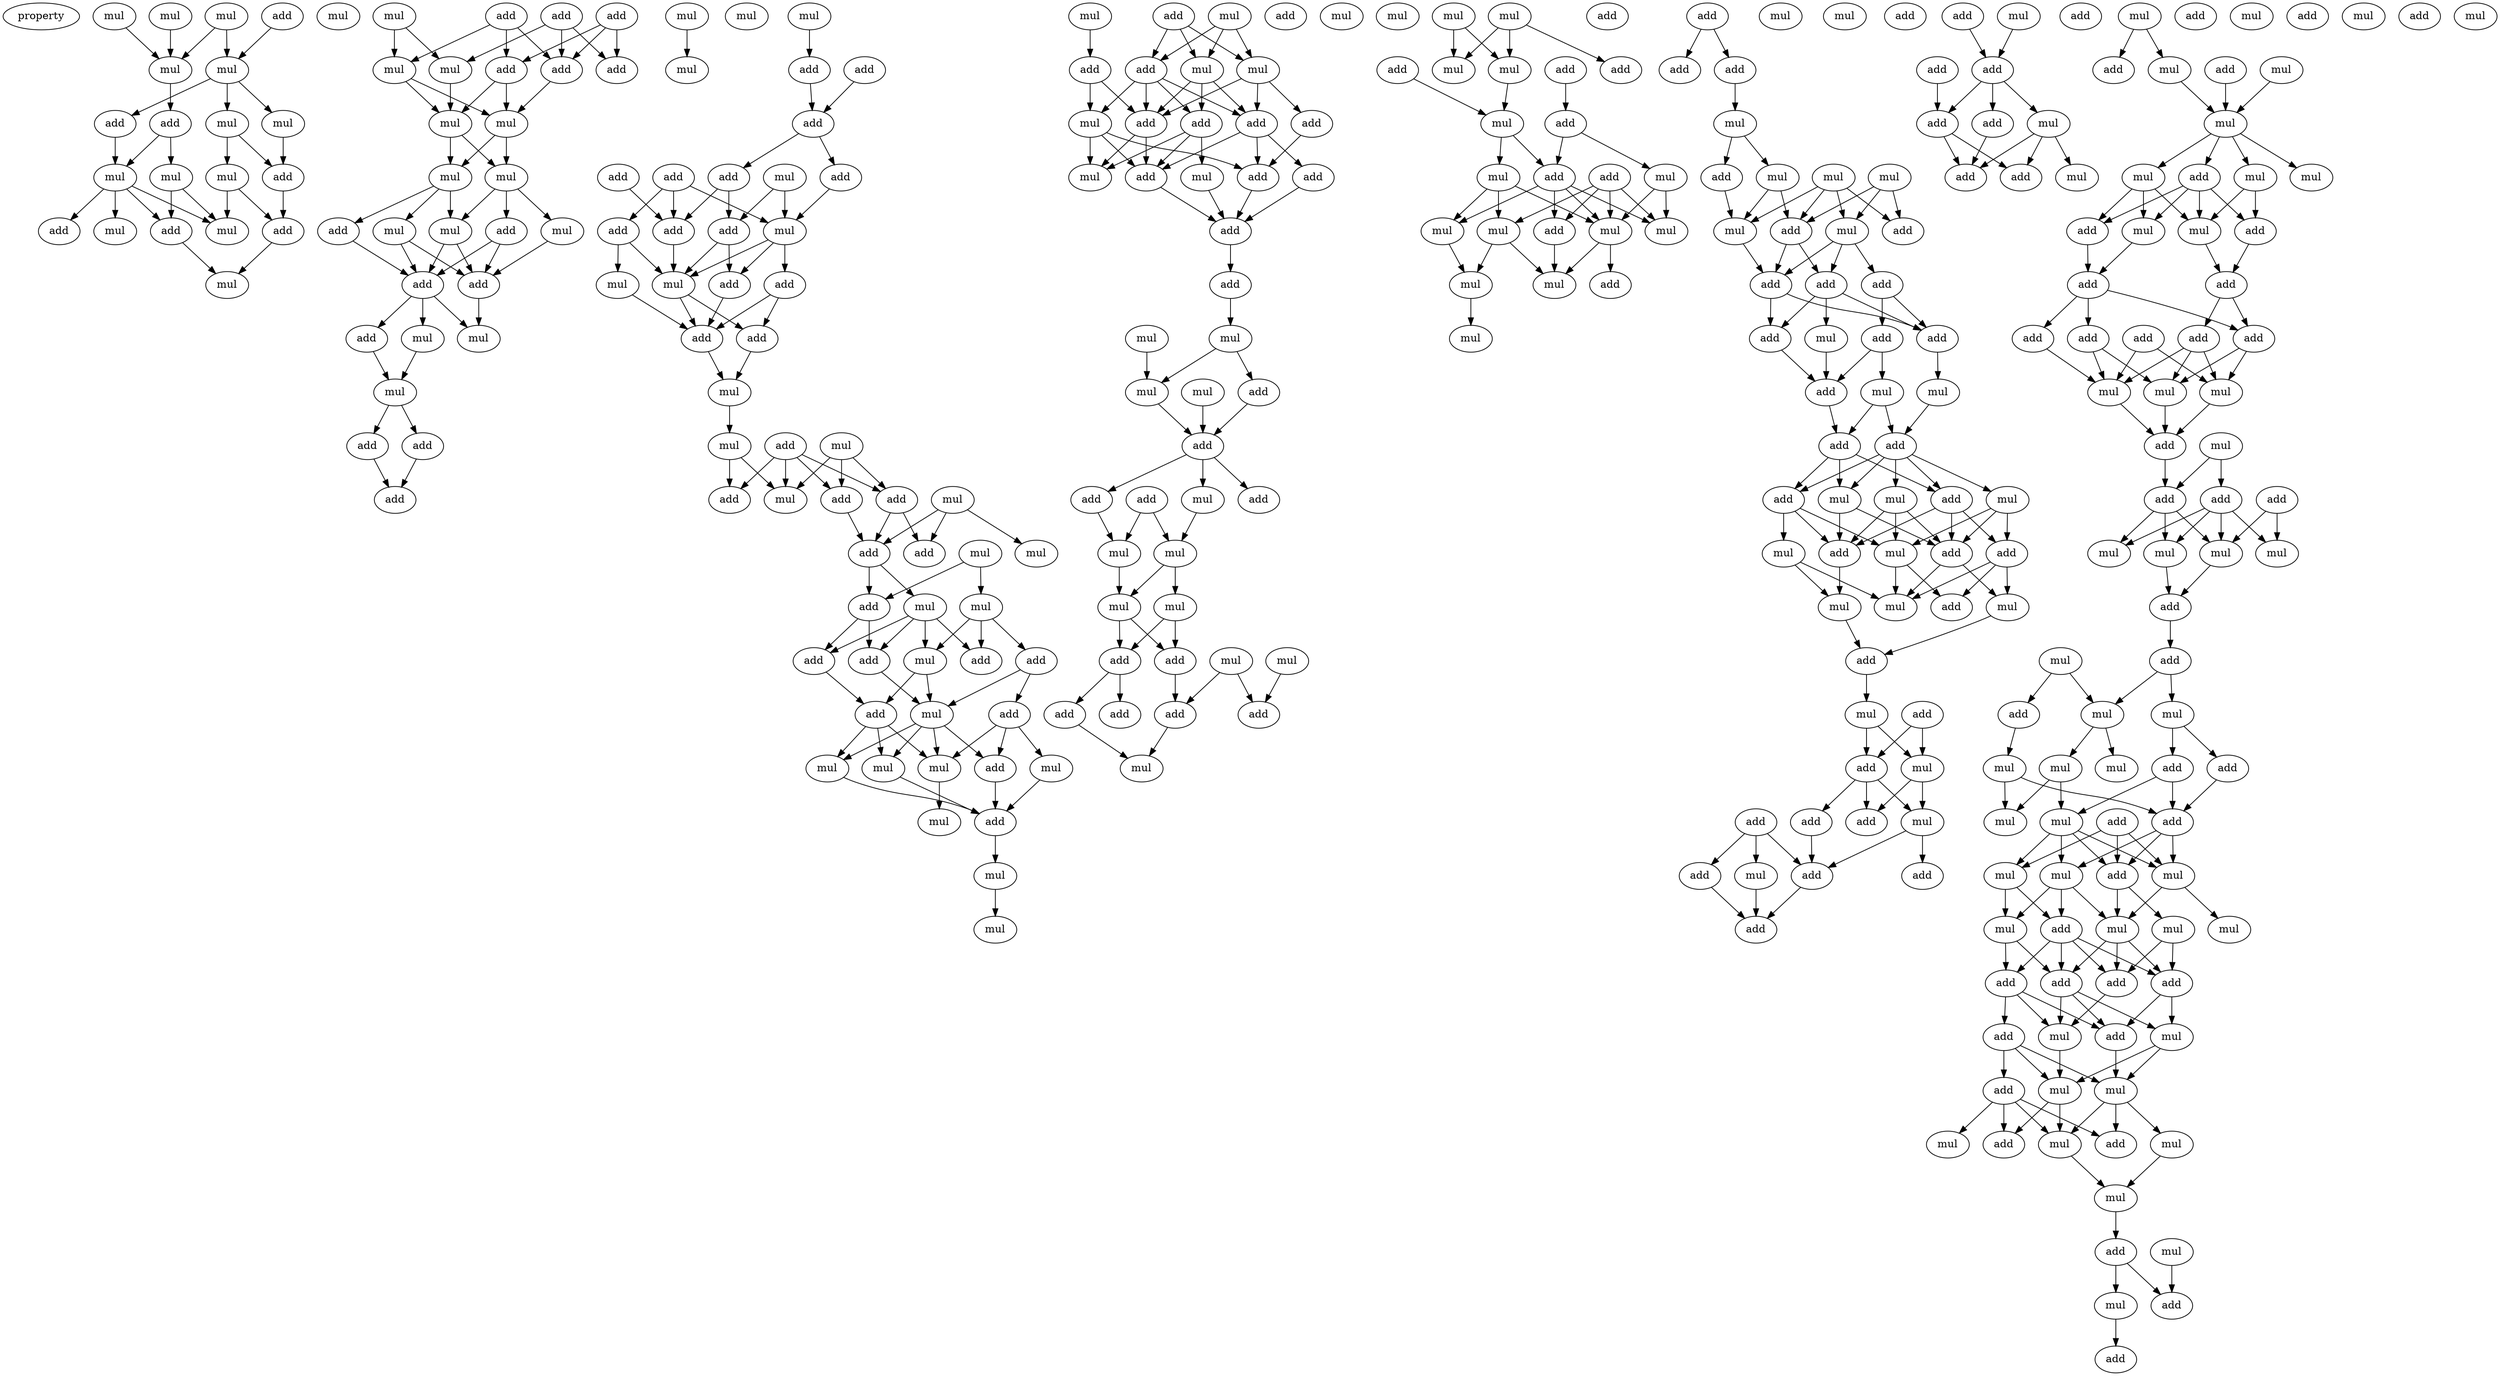 digraph {
    node [fontcolor=black]
    property [mul=2,lf=1.9]
    0 [ label = mul ];
    1 [ label = mul ];
    2 [ label = add ];
    3 [ label = mul ];
    4 [ label = mul ];
    5 [ label = mul ];
    6 [ label = mul ];
    7 [ label = add ];
    8 [ label = mul ];
    9 [ label = mul ];
    10 [ label = add ];
    11 [ label = mul ];
    12 [ label = add ];
    13 [ label = mul ];
    14 [ label = mul ];
    15 [ label = mul ];
    16 [ label = add ];
    17 [ label = add ];
    18 [ label = add ];
    19 [ label = mul ];
    20 [ label = mul ];
    21 [ label = add ];
    22 [ label = mul ];
    23 [ label = add ];
    24 [ label = add ];
    25 [ label = mul ];
    26 [ label = add ];
    27 [ label = add ];
    28 [ label = mul ];
    29 [ label = add ];
    30 [ label = mul ];
    31 [ label = mul ];
    32 [ label = mul ];
    33 [ label = mul ];
    34 [ label = add ];
    35 [ label = add ];
    36 [ label = mul ];
    37 [ label = mul ];
    38 [ label = mul ];
    39 [ label = add ];
    40 [ label = add ];
    41 [ label = add ];
    42 [ label = mul ];
    43 [ label = mul ];
    44 [ label = mul ];
    45 [ label = add ];
    46 [ label = add ];
    47 [ label = add ];
    48 [ label = mul ];
    49 [ label = mul ];
    50 [ label = mul ];
    51 [ label = mul ];
    52 [ label = add ];
    53 [ label = add ];
    54 [ label = add ];
    55 [ label = add ];
    56 [ label = add ];
    57 [ label = add ];
    58 [ label = add ];
    59 [ label = mul ];
    60 [ label = mul ];
    61 [ label = add ];
    62 [ label = add ];
    63 [ label = add ];
    64 [ label = mul ];
    65 [ label = add ];
    66 [ label = add ];
    67 [ label = mul ];
    68 [ label = add ];
    69 [ label = add ];
    70 [ label = mul ];
    71 [ label = mul ];
    72 [ label = add ];
    73 [ label = mul ];
    74 [ label = add ];
    75 [ label = add ];
    76 [ label = mul ];
    77 [ label = add ];
    78 [ label = mul ];
    79 [ label = mul ];
    80 [ label = add ];
    81 [ label = add ];
    82 [ label = mul ];
    83 [ label = mul ];
    84 [ label = add ];
    85 [ label = mul ];
    86 [ label = add ];
    87 [ label = add ];
    88 [ label = add ];
    89 [ label = add ];
    90 [ label = mul ];
    91 [ label = add ];
    92 [ label = add ];
    93 [ label = mul ];
    94 [ label = mul ];
    95 [ label = mul ];
    96 [ label = add ];
    97 [ label = mul ];
    98 [ label = mul ];
    99 [ label = mul ];
    100 [ label = add ];
    101 [ label = mul ];
    102 [ label = mul ];
    103 [ label = add ];
    104 [ label = mul ];
    105 [ label = mul ];
    106 [ label = mul ];
    107 [ label = add ];
    108 [ label = mul ];
    109 [ label = add ];
    110 [ label = add ];
    111 [ label = mul ];
    112 [ label = add ];
    113 [ label = add ];
    114 [ label = add ];
    115 [ label = mul ];
    116 [ label = add ];
    117 [ label = add ];
    118 [ label = mul ];
    119 [ label = add ];
    120 [ label = add ];
    121 [ label = add ];
    122 [ label = add ];
    123 [ label = mul ];
    124 [ label = mul ];
    125 [ label = mul ];
    126 [ label = mul ];
    127 [ label = mul ];
    128 [ label = mul ];
    129 [ label = add ];
    130 [ label = add ];
    131 [ label = add ];
    132 [ label = add ];
    133 [ label = add ];
    134 [ label = mul ];
    135 [ label = mul ];
    136 [ label = mul ];
    137 [ label = mul ];
    138 [ label = mul ];
    139 [ label = add ];
    140 [ label = mul ];
    141 [ label = mul ];
    142 [ label = add ];
    143 [ label = add ];
    144 [ label = add ];
    145 [ label = add ];
    146 [ label = add ];
    147 [ label = mul ];
    148 [ label = mul ];
    149 [ label = mul ];
    150 [ label = mul ];
    151 [ label = add ];
    152 [ label = add ];
    153 [ label = mul ];
    154 [ label = add ];
    155 [ label = add ];
    156 [ label = mul ];
    157 [ label = add ];
    158 [ label = add ];
    159 [ label = add ];
    160 [ label = mul ];
    161 [ label = mul ];
    162 [ label = mul ];
    163 [ label = add ];
    164 [ label = mul ];
    165 [ label = mul ];
    166 [ label = mul ];
    167 [ label = add ];
    168 [ label = add ];
    169 [ label = mul ];
    170 [ label = mul ];
    171 [ label = mul ];
    172 [ label = add ];
    173 [ label = add ];
    174 [ label = mul ];
    175 [ label = mul ];
    176 [ label = mul ];
    177 [ label = mul ];
    178 [ label = add ];
    179 [ label = mul ];
    180 [ label = add ];
    181 [ label = add ];
    182 [ label = mul ];
    183 [ label = add ];
    184 [ label = add ];
    185 [ label = add ];
    186 [ label = add ];
    187 [ label = add ];
    188 [ label = add ];
    189 [ label = mul ];
    190 [ label = mul ];
    191 [ label = mul ];
    192 [ label = add ];
    193 [ label = add ];
    194 [ label = add ];
    195 [ label = add ];
    196 [ label = mul ];
    197 [ label = mul ];
    198 [ label = mul ];
    199 [ label = add ];
    200 [ label = add ];
    201 [ label = mul ];
    202 [ label = add ];
    203 [ label = add ];
    204 [ label = mul ];
    205 [ label = mul ];
    206 [ label = mul ];
    207 [ label = add ];
    208 [ label = mul ];
    209 [ label = mul ];
    210 [ label = add ];
    211 [ label = mul ];
    212 [ label = add ];
    213 [ label = add ];
    214 [ label = mul ];
    215 [ label = add ];
    216 [ label = mul ];
    217 [ label = add ];
    218 [ label = add ];
    219 [ label = mul ];
    220 [ label = add ];
    221 [ label = mul ];
    222 [ label = add ];
    223 [ label = add ];
    224 [ label = add ];
    225 [ label = add ];
    226 [ label = add ];
    227 [ label = mul ];
    228 [ label = add ];
    229 [ label = add ];
    230 [ label = add ];
    231 [ label = add ];
    232 [ label = mul ];
    233 [ label = add ];
    234 [ label = mul ];
    235 [ label = add ];
    236 [ label = add ];
    237 [ label = mul ];
    238 [ label = add ];
    239 [ label = mul ];
    240 [ label = add ];
    241 [ label = mul ];
    242 [ label = add ];
    243 [ label = mul ];
    244 [ label = add ];
    245 [ label = mul ];
    246 [ label = mul ];
    247 [ label = mul ];
    248 [ label = mul ];
    249 [ label = mul ];
    250 [ label = add ];
    251 [ label = add ];
    252 [ label = add ];
    253 [ label = add ];
    254 [ label = add ];
    255 [ label = add ];
    256 [ label = add ];
    257 [ label = add ];
    258 [ label = add ];
    259 [ label = mul ];
    260 [ label = mul ];
    261 [ label = mul ];
    262 [ label = mul ];
    263 [ label = add ];
    264 [ label = add ];
    265 [ label = add ];
    266 [ label = add ];
    267 [ label = mul ];
    268 [ label = mul ];
    269 [ label = mul ];
    270 [ label = mul ];
    271 [ label = add ];
    272 [ label = add ];
    273 [ label = mul ];
    274 [ label = mul ];
    275 [ label = mul ];
    276 [ label = mul ];
    277 [ label = add ];
    278 [ label = mul ];
    279 [ label = mul ];
    280 [ label = add ];
    281 [ label = add ];
    282 [ label = mul ];
    283 [ label = mul ];
    284 [ label = add ];
    285 [ label = mul ];
    286 [ label = add ];
    287 [ label = mul ];
    288 [ label = mul ];
    289 [ label = mul ];
    290 [ label = add ];
    291 [ label = mul ];
    292 [ label = add ];
    293 [ label = mul ];
    294 [ label = mul ];
    295 [ label = mul ];
    296 [ label = add ];
    297 [ label = add ];
    298 [ label = add ];
    299 [ label = add ];
    300 [ label = mul ];
    301 [ label = mul ];
    302 [ label = add ];
    303 [ label = add ];
    304 [ label = mul ];
    305 [ label = add ];
    306 [ label = mul ];
    307 [ label = mul ];
    308 [ label = mul ];
    309 [ label = mul ];
    310 [ label = add ];
    311 [ label = add ];
    312 [ label = mul ];
    313 [ label = add ];
    314 [ label = mul ];
    315 [ label = mul ];
    316 [ label = add ];
    317 [ label = add ];
    318 [ label = mul ];
    319 [ label = add ];
    320 [ label = mul ];
    321 [ label = add ];
    0 -> 6 [ name = 0 ];
    1 -> 5 [ name = 1 ];
    1 -> 6 [ name = 2 ];
    2 -> 5 [ name = 3 ];
    3 -> 6 [ name = 4 ];
    5 -> 7 [ name = 5 ];
    5 -> 8 [ name = 6 ];
    5 -> 9 [ name = 7 ];
    6 -> 10 [ name = 8 ];
    7 -> 13 [ name = 9 ];
    8 -> 12 [ name = 10 ];
    8 -> 14 [ name = 11 ];
    9 -> 12 [ name = 12 ];
    10 -> 11 [ name = 13 ];
    10 -> 13 [ name = 14 ];
    11 -> 17 [ name = 15 ];
    11 -> 19 [ name = 16 ];
    12 -> 16 [ name = 17 ];
    13 -> 15 [ name = 18 ];
    13 -> 17 [ name = 19 ];
    13 -> 18 [ name = 20 ];
    13 -> 19 [ name = 21 ];
    14 -> 16 [ name = 22 ];
    14 -> 19 [ name = 23 ];
    16 -> 20 [ name = 24 ];
    17 -> 20 [ name = 25 ];
    21 -> 27 [ name = 26 ];
    21 -> 28 [ name = 27 ];
    21 -> 29 [ name = 28 ];
    22 -> 25 [ name = 29 ];
    22 -> 28 [ name = 30 ];
    23 -> 25 [ name = 31 ];
    23 -> 26 [ name = 32 ];
    23 -> 27 [ name = 33 ];
    24 -> 26 [ name = 34 ];
    24 -> 27 [ name = 35 ];
    24 -> 29 [ name = 36 ];
    25 -> 30 [ name = 37 ];
    27 -> 31 [ name = 38 ];
    28 -> 30 [ name = 39 ];
    28 -> 31 [ name = 40 ];
    29 -> 30 [ name = 41 ];
    29 -> 31 [ name = 42 ];
    30 -> 32 [ name = 43 ];
    30 -> 33 [ name = 44 ];
    31 -> 32 [ name = 45 ];
    31 -> 33 [ name = 46 ];
    32 -> 34 [ name = 47 ];
    32 -> 36 [ name = 48 ];
    32 -> 38 [ name = 49 ];
    33 -> 35 [ name = 50 ];
    33 -> 37 [ name = 51 ];
    33 -> 38 [ name = 52 ];
    34 -> 40 [ name = 53 ];
    35 -> 39 [ name = 54 ];
    35 -> 40 [ name = 55 ];
    36 -> 39 [ name = 56 ];
    36 -> 40 [ name = 57 ];
    37 -> 39 [ name = 58 ];
    38 -> 39 [ name = 59 ];
    38 -> 40 [ name = 60 ];
    39 -> 43 [ name = 61 ];
    40 -> 41 [ name = 62 ];
    40 -> 42 [ name = 63 ];
    40 -> 43 [ name = 64 ];
    41 -> 44 [ name = 65 ];
    42 -> 44 [ name = 66 ];
    44 -> 45 [ name = 67 ];
    44 -> 46 [ name = 68 ];
    45 -> 47 [ name = 69 ];
    46 -> 47 [ name = 70 ];
    48 -> 49 [ name = 71 ];
    51 -> 53 [ name = 72 ];
    52 -> 54 [ name = 73 ];
    53 -> 54 [ name = 74 ];
    54 -> 57 [ name = 75 ];
    54 -> 58 [ name = 76 ];
    55 -> 60 [ name = 77 ];
    55 -> 62 [ name = 78 ];
    55 -> 63 [ name = 79 ];
    56 -> 63 [ name = 80 ];
    57 -> 60 [ name = 81 ];
    58 -> 61 [ name = 82 ];
    58 -> 63 [ name = 83 ];
    59 -> 60 [ name = 84 ];
    59 -> 61 [ name = 85 ];
    60 -> 64 [ name = 86 ];
    60 -> 65 [ name = 87 ];
    60 -> 66 [ name = 88 ];
    61 -> 64 [ name = 89 ];
    61 -> 65 [ name = 90 ];
    62 -> 64 [ name = 91 ];
    62 -> 67 [ name = 92 ];
    63 -> 64 [ name = 93 ];
    64 -> 68 [ name = 94 ];
    64 -> 69 [ name = 95 ];
    65 -> 68 [ name = 96 ];
    66 -> 68 [ name = 97 ];
    66 -> 69 [ name = 98 ];
    67 -> 68 [ name = 99 ];
    68 -> 70 [ name = 100 ];
    69 -> 70 [ name = 101 ];
    70 -> 73 [ name = 102 ];
    71 -> 75 [ name = 103 ];
    71 -> 77 [ name = 104 ];
    71 -> 78 [ name = 105 ];
    72 -> 74 [ name = 106 ];
    72 -> 75 [ name = 107 ];
    72 -> 77 [ name = 108 ];
    72 -> 78 [ name = 109 ];
    73 -> 74 [ name = 110 ];
    73 -> 78 [ name = 111 ];
    75 -> 80 [ name = 112 ];
    76 -> 79 [ name = 113 ];
    76 -> 80 [ name = 114 ];
    76 -> 81 [ name = 115 ];
    77 -> 80 [ name = 116 ];
    77 -> 81 [ name = 117 ];
    80 -> 83 [ name = 118 ];
    80 -> 84 [ name = 119 ];
    82 -> 84 [ name = 120 ];
    82 -> 85 [ name = 121 ];
    83 -> 86 [ name = 122 ];
    83 -> 88 [ name = 123 ];
    83 -> 89 [ name = 124 ];
    83 -> 90 [ name = 125 ];
    84 -> 86 [ name = 126 ];
    84 -> 88 [ name = 127 ];
    85 -> 87 [ name = 128 ];
    85 -> 89 [ name = 129 ];
    85 -> 90 [ name = 130 ];
    86 -> 91 [ name = 131 ];
    87 -> 92 [ name = 132 ];
    87 -> 93 [ name = 133 ];
    88 -> 93 [ name = 134 ];
    90 -> 91 [ name = 135 ];
    90 -> 93 [ name = 136 ];
    91 -> 94 [ name = 137 ];
    91 -> 95 [ name = 138 ];
    91 -> 97 [ name = 139 ];
    92 -> 94 [ name = 140 ];
    92 -> 96 [ name = 141 ];
    92 -> 98 [ name = 142 ];
    93 -> 94 [ name = 143 ];
    93 -> 95 [ name = 144 ];
    93 -> 96 [ name = 145 ];
    93 -> 97 [ name = 146 ];
    94 -> 99 [ name = 147 ];
    95 -> 100 [ name = 148 ];
    96 -> 100 [ name = 149 ];
    97 -> 100 [ name = 150 ];
    98 -> 100 [ name = 151 ];
    100 -> 101 [ name = 152 ];
    101 -> 104 [ name = 153 ];
    102 -> 109 [ name = 154 ];
    103 -> 106 [ name = 155 ];
    103 -> 107 [ name = 156 ];
    103 -> 108 [ name = 157 ];
    105 -> 106 [ name = 158 ];
    105 -> 107 [ name = 159 ];
    105 -> 108 [ name = 160 ];
    106 -> 110 [ name = 161 ];
    106 -> 112 [ name = 162 ];
    106 -> 113 [ name = 163 ];
    107 -> 110 [ name = 164 ];
    107 -> 111 [ name = 165 ];
    107 -> 113 [ name = 166 ];
    107 -> 114 [ name = 167 ];
    108 -> 110 [ name = 168 ];
    108 -> 113 [ name = 169 ];
    108 -> 114 [ name = 170 ];
    109 -> 111 [ name = 171 ];
    109 -> 113 [ name = 172 ];
    110 -> 116 [ name = 173 ];
    110 -> 117 [ name = 174 ];
    110 -> 119 [ name = 175 ];
    111 -> 115 [ name = 176 ];
    111 -> 117 [ name = 177 ];
    111 -> 119 [ name = 178 ];
    112 -> 117 [ name = 179 ];
    113 -> 115 [ name = 180 ];
    113 -> 119 [ name = 181 ];
    114 -> 115 [ name = 182 ];
    114 -> 118 [ name = 183 ];
    114 -> 119 [ name = 184 ];
    116 -> 120 [ name = 185 ];
    117 -> 120 [ name = 186 ];
    118 -> 120 [ name = 187 ];
    119 -> 120 [ name = 188 ];
    120 -> 121 [ name = 189 ];
    121 -> 124 [ name = 190 ];
    123 -> 125 [ name = 191 ];
    124 -> 125 [ name = 192 ];
    124 -> 129 [ name = 193 ];
    125 -> 130 [ name = 194 ];
    128 -> 130 [ name = 195 ];
    129 -> 130 [ name = 196 ];
    130 -> 131 [ name = 197 ];
    130 -> 132 [ name = 198 ];
    130 -> 134 [ name = 199 ];
    131 -> 135 [ name = 200 ];
    133 -> 135 [ name = 201 ];
    133 -> 136 [ name = 202 ];
    134 -> 136 [ name = 203 ];
    135 -> 137 [ name = 204 ];
    136 -> 137 [ name = 205 ];
    136 -> 138 [ name = 206 ];
    137 -> 139 [ name = 207 ];
    137 -> 142 [ name = 208 ];
    138 -> 139 [ name = 209 ];
    138 -> 142 [ name = 210 ];
    139 -> 144 [ name = 211 ];
    139 -> 146 [ name = 212 ];
    140 -> 143 [ name = 213 ];
    140 -> 145 [ name = 214 ];
    141 -> 143 [ name = 215 ];
    142 -> 145 [ name = 216 ];
    144 -> 147 [ name = 217 ];
    145 -> 147 [ name = 218 ];
    148 -> 150 [ name = 219 ];
    148 -> 153 [ name = 220 ];
    149 -> 150 [ name = 221 ];
    149 -> 151 [ name = 222 ];
    149 -> 153 [ name = 223 ];
    150 -> 156 [ name = 224 ];
    152 -> 156 [ name = 225 ];
    154 -> 155 [ name = 226 ];
    155 -> 158 [ name = 227 ];
    155 -> 160 [ name = 228 ];
    156 -> 158 [ name = 229 ];
    156 -> 161 [ name = 230 ];
    158 -> 163 [ name = 231 ];
    158 -> 164 [ name = 232 ];
    158 -> 165 [ name = 233 ];
    158 -> 166 [ name = 234 ];
    159 -> 162 [ name = 235 ];
    159 -> 163 [ name = 236 ];
    159 -> 164 [ name = 237 ];
    159 -> 166 [ name = 238 ];
    160 -> 164 [ name = 239 ];
    160 -> 166 [ name = 240 ];
    161 -> 162 [ name = 241 ];
    161 -> 164 [ name = 242 ];
    161 -> 165 [ name = 243 ];
    162 -> 169 [ name = 244 ];
    162 -> 170 [ name = 245 ];
    163 -> 170 [ name = 246 ];
    164 -> 168 [ name = 247 ];
    164 -> 170 [ name = 248 ];
    165 -> 169 [ name = 249 ];
    167 -> 172 [ name = 250 ];
    167 -> 173 [ name = 251 ];
    169 -> 171 [ name = 252 ];
    173 -> 174 [ name = 253 ];
    174 -> 176 [ name = 254 ];
    174 -> 178 [ name = 255 ];
    175 -> 180 [ name = 256 ];
    175 -> 181 [ name = 257 ];
    175 -> 182 [ name = 258 ];
    176 -> 179 [ name = 259 ];
    176 -> 180 [ name = 260 ];
    177 -> 179 [ name = 261 ];
    177 -> 180 [ name = 262 ];
    177 -> 181 [ name = 263 ];
    177 -> 182 [ name = 264 ];
    178 -> 179 [ name = 265 ];
    179 -> 183 [ name = 266 ];
    180 -> 183 [ name = 267 ];
    180 -> 184 [ name = 268 ];
    182 -> 183 [ name = 269 ];
    182 -> 184 [ name = 270 ];
    182 -> 185 [ name = 271 ];
    183 -> 186 [ name = 272 ];
    183 -> 187 [ name = 273 ];
    184 -> 186 [ name = 274 ];
    184 -> 187 [ name = 275 ];
    184 -> 189 [ name = 276 ];
    185 -> 186 [ name = 277 ];
    185 -> 188 [ name = 278 ];
    186 -> 191 [ name = 279 ];
    187 -> 192 [ name = 280 ];
    188 -> 190 [ name = 281 ];
    188 -> 192 [ name = 282 ];
    189 -> 192 [ name = 283 ];
    190 -> 193 [ name = 284 ];
    190 -> 194 [ name = 285 ];
    191 -> 193 [ name = 286 ];
    192 -> 194 [ name = 287 ];
    193 -> 195 [ name = 288 ];
    193 -> 196 [ name = 289 ];
    193 -> 197 [ name = 290 ];
    193 -> 198 [ name = 291 ];
    193 -> 199 [ name = 292 ];
    194 -> 195 [ name = 293 ];
    194 -> 197 [ name = 294 ];
    194 -> 199 [ name = 295 ];
    195 -> 201 [ name = 296 ];
    195 -> 202 [ name = 297 ];
    195 -> 204 [ name = 298 ];
    196 -> 200 [ name = 299 ];
    196 -> 201 [ name = 300 ];
    196 -> 203 [ name = 301 ];
    197 -> 200 [ name = 302 ];
    197 -> 202 [ name = 303 ];
    198 -> 200 [ name = 304 ];
    198 -> 201 [ name = 305 ];
    198 -> 202 [ name = 306 ];
    199 -> 200 [ name = 307 ];
    199 -> 202 [ name = 308 ];
    199 -> 203 [ name = 309 ];
    200 -> 205 [ name = 310 ];
    200 -> 209 [ name = 311 ];
    201 -> 205 [ name = 312 ];
    201 -> 207 [ name = 313 ];
    202 -> 208 [ name = 314 ];
    203 -> 205 [ name = 315 ];
    203 -> 207 [ name = 316 ];
    203 -> 209 [ name = 317 ];
    204 -> 205 [ name = 318 ];
    204 -> 208 [ name = 319 ];
    208 -> 210 [ name = 320 ];
    209 -> 210 [ name = 321 ];
    210 -> 214 [ name = 322 ];
    213 -> 215 [ name = 323 ];
    213 -> 216 [ name = 324 ];
    214 -> 215 [ name = 325 ];
    214 -> 216 [ name = 326 ];
    215 -> 217 [ name = 327 ];
    215 -> 219 [ name = 328 ];
    215 -> 220 [ name = 329 ];
    216 -> 219 [ name = 330 ];
    216 -> 220 [ name = 331 ];
    217 -> 224 [ name = 332 ];
    218 -> 221 [ name = 333 ];
    218 -> 222 [ name = 334 ];
    218 -> 224 [ name = 335 ];
    219 -> 223 [ name = 336 ];
    219 -> 224 [ name = 337 ];
    221 -> 225 [ name = 338 ];
    222 -> 225 [ name = 339 ];
    224 -> 225 [ name = 340 ];
    226 -> 228 [ name = 341 ];
    227 -> 228 [ name = 342 ];
    228 -> 230 [ name = 343 ];
    228 -> 231 [ name = 344 ];
    228 -> 232 [ name = 345 ];
    229 -> 230 [ name = 346 ];
    230 -> 233 [ name = 347 ];
    230 -> 235 [ name = 348 ];
    231 -> 233 [ name = 349 ];
    232 -> 233 [ name = 350 ];
    232 -> 234 [ name = 351 ];
    232 -> 235 [ name = 352 ];
    237 -> 238 [ name = 353 ];
    237 -> 239 [ name = 354 ];
    239 -> 243 [ name = 355 ];
    240 -> 243 [ name = 356 ];
    241 -> 243 [ name = 357 ];
    243 -> 244 [ name = 358 ];
    243 -> 245 [ name = 359 ];
    243 -> 246 [ name = 360 ];
    243 -> 247 [ name = 361 ];
    244 -> 248 [ name = 362 ];
    244 -> 249 [ name = 363 ];
    244 -> 250 [ name = 364 ];
    244 -> 251 [ name = 365 ];
    245 -> 249 [ name = 366 ];
    245 -> 250 [ name = 367 ];
    247 -> 248 [ name = 368 ];
    247 -> 249 [ name = 369 ];
    247 -> 251 [ name = 370 ];
    248 -> 252 [ name = 371 ];
    249 -> 253 [ name = 372 ];
    250 -> 253 [ name = 373 ];
    251 -> 252 [ name = 374 ];
    252 -> 255 [ name = 375 ];
    252 -> 256 [ name = 376 ];
    252 -> 257 [ name = 377 ];
    253 -> 257 [ name = 378 ];
    253 -> 258 [ name = 379 ];
    254 -> 259 [ name = 380 ];
    254 -> 260 [ name = 381 ];
    255 -> 260 [ name = 382 ];
    256 -> 260 [ name = 383 ];
    256 -> 261 [ name = 384 ];
    257 -> 259 [ name = 385 ];
    257 -> 261 [ name = 386 ];
    258 -> 259 [ name = 387 ];
    258 -> 260 [ name = 388 ];
    258 -> 261 [ name = 389 ];
    259 -> 263 [ name = 390 ];
    260 -> 263 [ name = 391 ];
    261 -> 263 [ name = 392 ];
    262 -> 264 [ name = 393 ];
    262 -> 266 [ name = 394 ];
    263 -> 264 [ name = 395 ];
    264 -> 267 [ name = 396 ];
    264 -> 268 [ name = 397 ];
    264 -> 269 [ name = 398 ];
    265 -> 268 [ name = 399 ];
    265 -> 270 [ name = 400 ];
    266 -> 267 [ name = 401 ];
    266 -> 268 [ name = 402 ];
    266 -> 269 [ name = 403 ];
    266 -> 270 [ name = 404 ];
    267 -> 271 [ name = 405 ];
    268 -> 271 [ name = 406 ];
    271 -> 272 [ name = 407 ];
    272 -> 275 [ name = 408 ];
    272 -> 276 [ name = 409 ];
    274 -> 275 [ name = 410 ];
    274 -> 277 [ name = 411 ];
    275 -> 278 [ name = 412 ];
    275 -> 282 [ name = 413 ];
    276 -> 280 [ name = 414 ];
    276 -> 281 [ name = 415 ];
    277 -> 279 [ name = 416 ];
    278 -> 283 [ name = 417 ];
    278 -> 285 [ name = 418 ];
    279 -> 283 [ name = 419 ];
    279 -> 284 [ name = 420 ];
    280 -> 284 [ name = 421 ];
    281 -> 284 [ name = 422 ];
    281 -> 285 [ name = 423 ];
    284 -> 287 [ name = 424 ];
    284 -> 289 [ name = 425 ];
    284 -> 290 [ name = 426 ];
    285 -> 287 [ name = 427 ];
    285 -> 288 [ name = 428 ];
    285 -> 289 [ name = 429 ];
    285 -> 290 [ name = 430 ];
    286 -> 287 [ name = 431 ];
    286 -> 288 [ name = 432 ];
    286 -> 290 [ name = 433 ];
    287 -> 291 [ name = 434 ];
    287 -> 295 [ name = 435 ];
    288 -> 292 [ name = 436 ];
    288 -> 294 [ name = 437 ];
    289 -> 292 [ name = 438 ];
    289 -> 294 [ name = 439 ];
    289 -> 295 [ name = 440 ];
    290 -> 293 [ name = 441 ];
    290 -> 295 [ name = 442 ];
    292 -> 296 [ name = 443 ];
    292 -> 297 [ name = 444 ];
    292 -> 298 [ name = 445 ];
    292 -> 299 [ name = 446 ];
    293 -> 296 [ name = 447 ];
    293 -> 299 [ name = 448 ];
    294 -> 297 [ name = 449 ];
    294 -> 298 [ name = 450 ];
    295 -> 296 [ name = 451 ];
    295 -> 298 [ name = 452 ];
    295 -> 299 [ name = 453 ];
    296 -> 301 [ name = 454 ];
    297 -> 301 [ name = 455 ];
    297 -> 302 [ name = 456 ];
    297 -> 303 [ name = 457 ];
    298 -> 300 [ name = 458 ];
    298 -> 301 [ name = 459 ];
    298 -> 303 [ name = 460 ];
    299 -> 300 [ name = 461 ];
    299 -> 303 [ name = 462 ];
    300 -> 304 [ name = 463 ];
    300 -> 306 [ name = 464 ];
    301 -> 306 [ name = 465 ];
    302 -> 304 [ name = 466 ];
    302 -> 305 [ name = 467 ];
    302 -> 306 [ name = 468 ];
    303 -> 304 [ name = 469 ];
    304 -> 307 [ name = 470 ];
    304 -> 308 [ name = 471 ];
    304 -> 310 [ name = 472 ];
    305 -> 308 [ name = 473 ];
    305 -> 309 [ name = 474 ];
    305 -> 310 [ name = 475 ];
    305 -> 311 [ name = 476 ];
    306 -> 308 [ name = 477 ];
    306 -> 311 [ name = 478 ];
    307 -> 312 [ name = 479 ];
    308 -> 312 [ name = 480 ];
    312 -> 313 [ name = 481 ];
    313 -> 315 [ name = 482 ];
    313 -> 316 [ name = 483 ];
    314 -> 316 [ name = 484 ];
    315 -> 321 [ name = 485 ];
}
